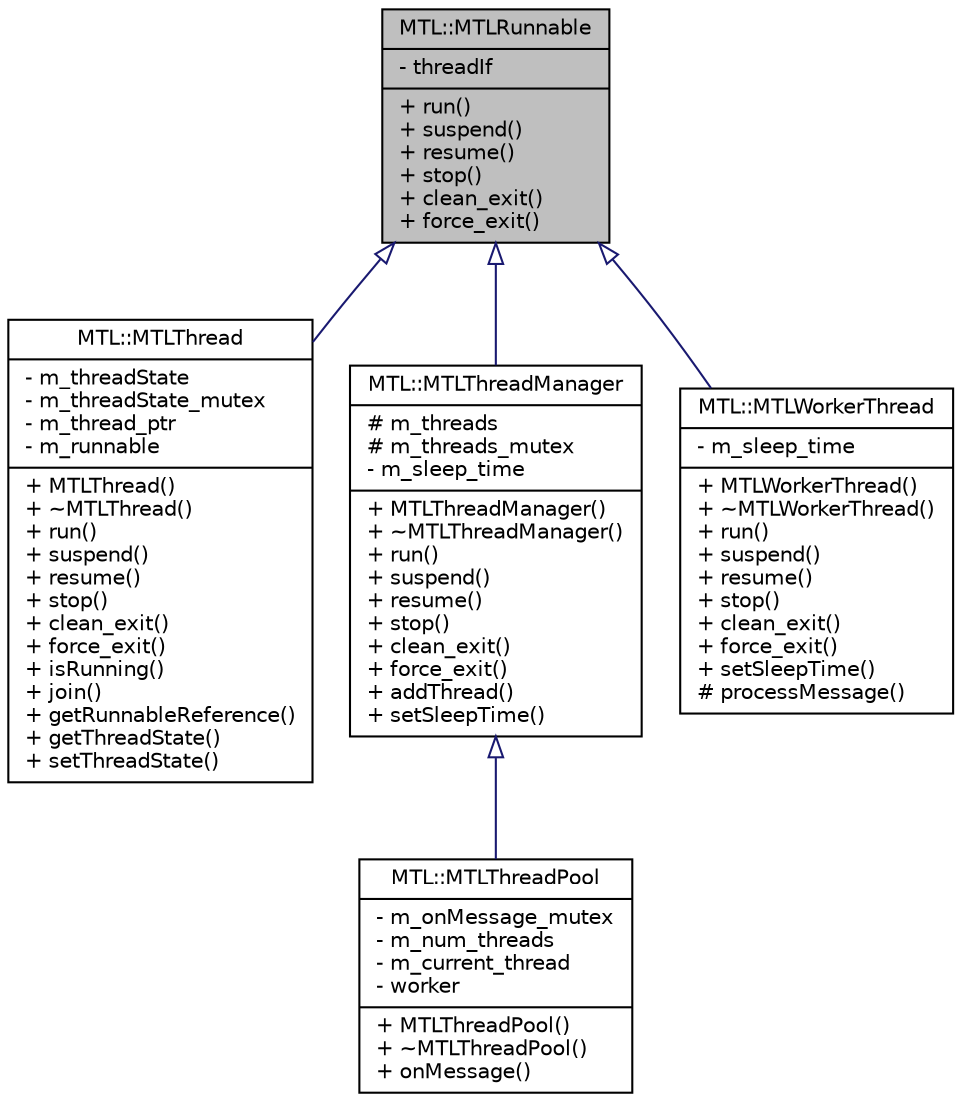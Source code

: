 digraph "MTL::MTLRunnable"
{
 // LATEX_PDF_SIZE
  edge [fontname="Helvetica",fontsize="10",labelfontname="Helvetica",labelfontsize="10"];
  node [fontname="Helvetica",fontsize="10",shape=record];
  Node1 [label="{MTL::MTLRunnable\n|- threadIf\l|+ run()\l+ suspend()\l+ resume()\l+ stop()\l+ clean_exit()\l+ force_exit()\l}",height=0.2,width=0.4,color="black", fillcolor="grey75", style="filled", fontcolor="black",tooltip="Runnable Interface."];
  Node1 -> Node2 [dir="back",color="midnightblue",fontsize="10",style="solid",arrowtail="onormal"];
  Node2 [label="{MTL::MTLThread\n|- m_threadState\l- m_threadState_mutex\l- m_thread_ptr\l- m_runnable\l|+ MTLThread()\l+ ~MTLThread()\l+ run()\l+ suspend()\l+ resume()\l+ stop()\l+ clean_exit()\l+ force_exit()\l+ isRunning()\l+ join()\l+ getRunnableReference()\l+ getThreadState()\l+ setThreadState()\l}",height=0.2,width=0.4,color="black", fillcolor="white", style="filled",URL="$dd/df5/classMTL_1_1MTLThread.html",tooltip="Class that implements a thread."];
  Node1 -> Node3 [dir="back",color="midnightblue",fontsize="10",style="solid",arrowtail="onormal"];
  Node3 [label="{MTL::MTLThreadManager\n|# m_threads\l# m_threads_mutex\l- m_sleep_time\l|+ MTLThreadManager()\l+ ~MTLThreadManager()\l+ run()\l+ suspend()\l+ resume()\l+ stop()\l+ clean_exit()\l+ force_exit()\l+ addThread()\l+ setSleepTime()\l}",height=0.2,width=0.4,color="black", fillcolor="white", style="filled",URL="$db/def/classMTL_1_1MTLThreadManager.html",tooltip="Class that implements a thread manager."];
  Node3 -> Node4 [dir="back",color="midnightblue",fontsize="10",style="solid",arrowtail="onormal"];
  Node4 [label="{MTL::MTLThreadPool\n|- m_onMessage_mutex\l- m_num_threads\l- m_current_thread\l- worker\l|+ MTLThreadPool()\l+ ~MTLThreadPool()\l+ onMessage()\l}",height=0.2,width=0.4,color="black", fillcolor="white", style="filled",URL="$d4/d9b/classMTL_1_1MTLThreadPool.html",tooltip="Class that implements a thread pool."];
  Node1 -> Node5 [dir="back",color="midnightblue",fontsize="10",style="solid",arrowtail="onormal"];
  Node5 [label="{MTL::MTLWorkerThread\n|- m_sleep_time\l|+ MTLWorkerThread()\l+ ~MTLWorkerThread()\l+ run()\l+ suspend()\l+ resume()\l+ stop()\l+ clean_exit()\l+ force_exit()\l+ setSleepTime()\l# processMessage()\l}",height=0.2,width=0.4,color="black", fillcolor="white", style="filled",URL="$d9/dfb/classMTL_1_1MTLWorkerThread.html",tooltip="Class that implements a Worker Thread."];
}
